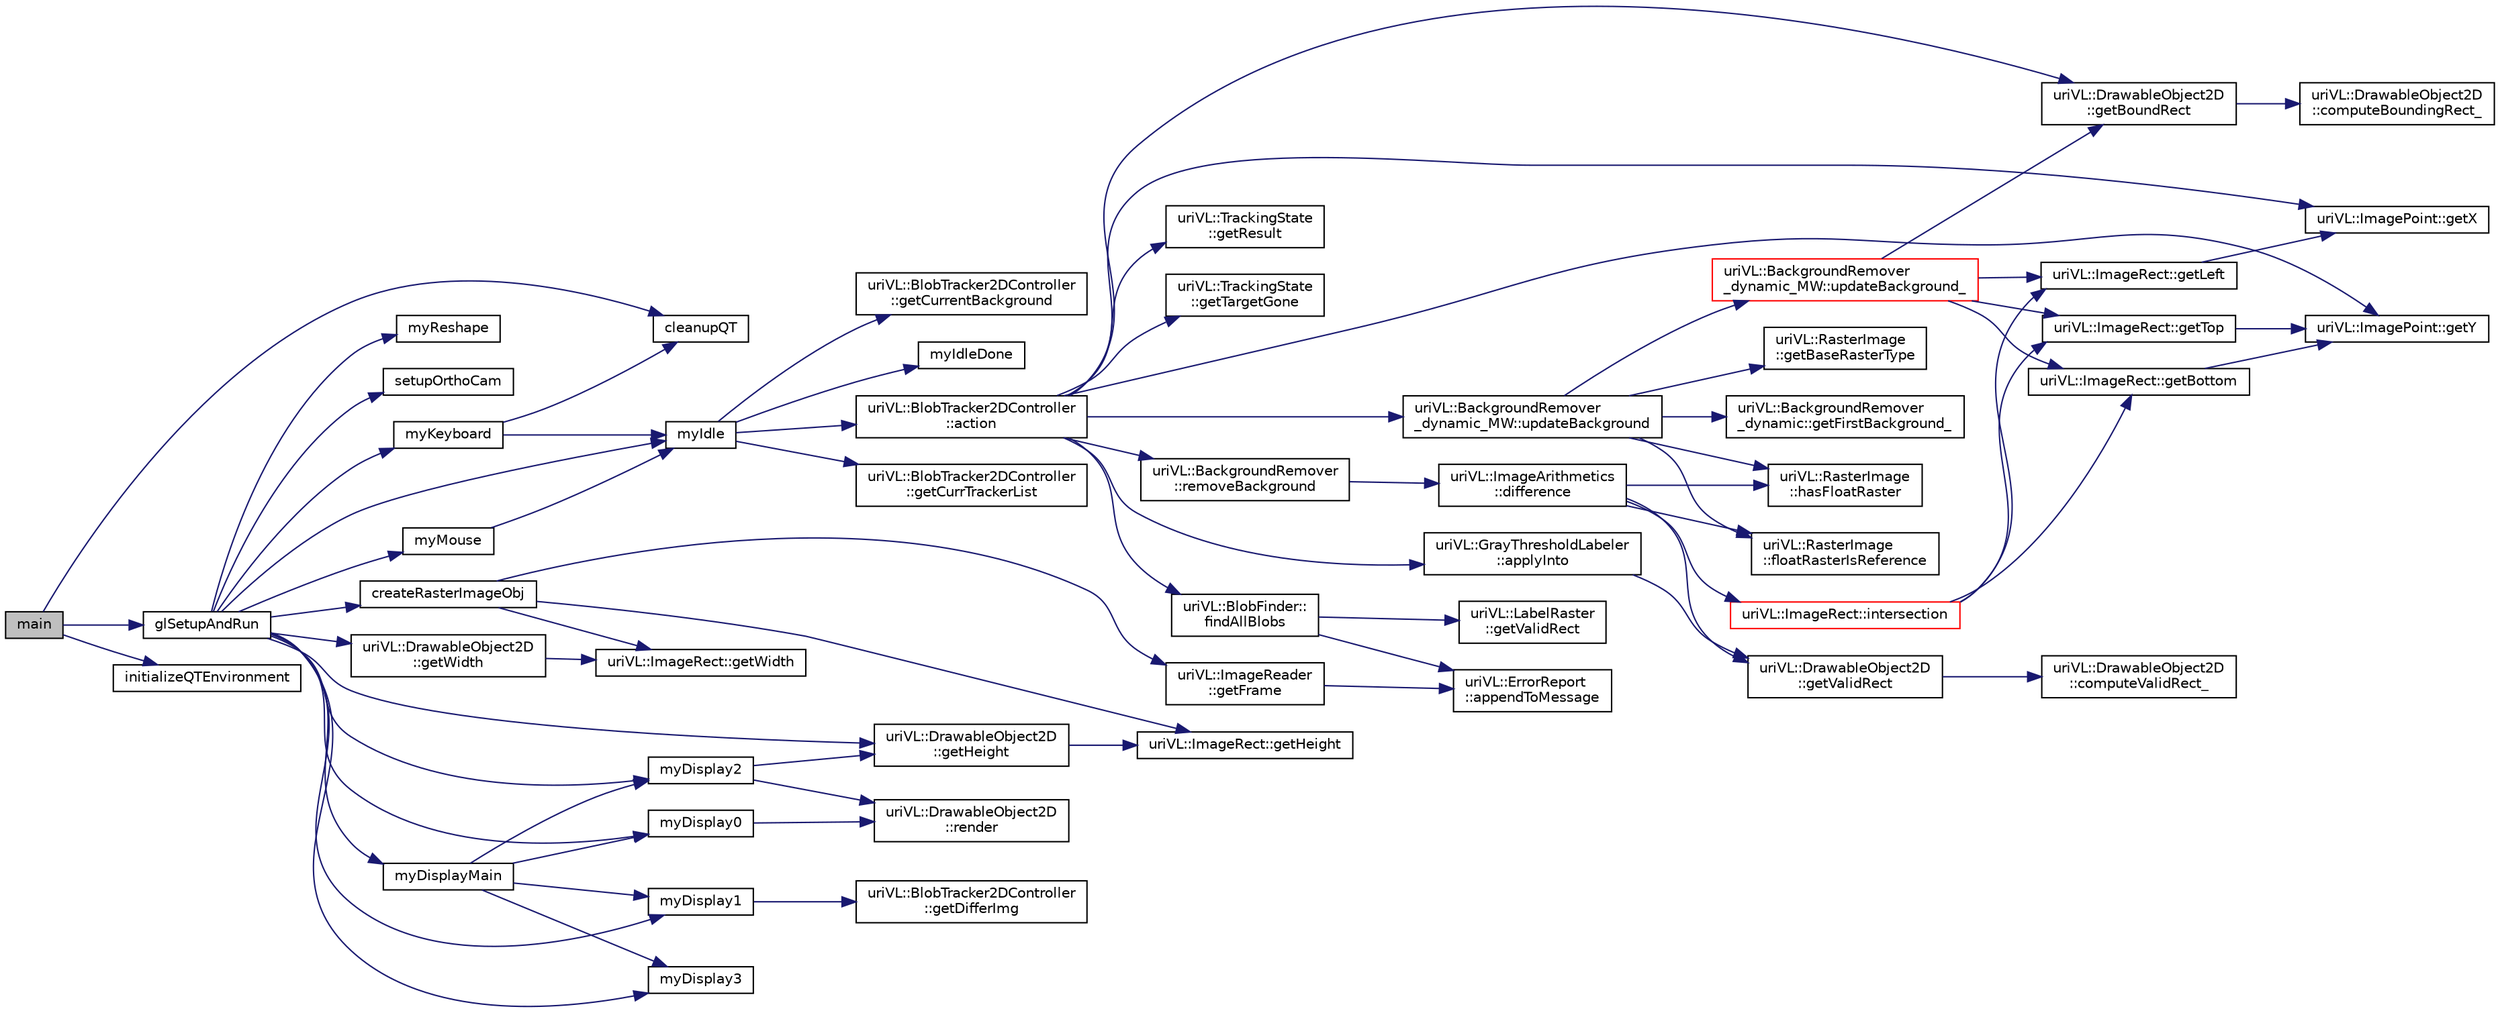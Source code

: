 digraph "main"
{
  edge [fontname="Helvetica",fontsize="10",labelfontname="Helvetica",labelfontsize="10"];
  node [fontname="Helvetica",fontsize="10",shape=record];
  rankdir="LR";
  Node1 [label="main",height=0.2,width=0.4,color="black", fillcolor="grey75", style="filled", fontcolor="black"];
  Node1 -> Node2 [color="midnightblue",fontsize="10",style="solid",fontname="Helvetica"];
  Node2 [label="cleanupQT",height=0.2,width=0.4,color="black", fillcolor="white", style="filled",URL="$Tracking2DDynamic__main_8cpp.html#aacd0165f2c23bad146febb560c1b2c9c"];
  Node1 -> Node3 [color="midnightblue",fontsize="10",style="solid",fontname="Helvetica"];
  Node3 [label="glSetupAndRun",height=0.2,width=0.4,color="black", fillcolor="white", style="filled",URL="$Tracking2DDynamic__main_8cpp.html#a90c375f0670dbde0c466ef8e5b8501b2"];
  Node3 -> Node4 [color="midnightblue",fontsize="10",style="solid",fontname="Helvetica"];
  Node4 [label="createRasterImageObj",height=0.2,width=0.4,color="black", fillcolor="white", style="filled",URL="$Tracking2DDynamic__main_8cpp.html#ac85cb0ad2757c794788cef3bea1b268e"];
  Node4 -> Node5 [color="midnightblue",fontsize="10",style="solid",fontname="Helvetica"];
  Node5 [label="uriVL::ImageReader\l::getFrame",height=0.2,width=0.4,color="black", fillcolor="white", style="filled",URL="$classuriVL_1_1ImageReader.html#a1b063b6fc4451a0c59547f387085c0e1",tooltip="Get an image frame from the preselected source. "];
  Node5 -> Node6 [color="midnightblue",fontsize="10",style="solid",fontname="Helvetica"];
  Node6 [label="uriVL::ErrorReport\l::appendToMessage",height=0.2,width=0.4,color="black", fillcolor="white", style="filled",URL="$classuriVL_1_1ErrorReport.html#a65100d12091947d1df26c38f48058569",tooltip="Appends a string to the error message. "];
  Node4 -> Node7 [color="midnightblue",fontsize="10",style="solid",fontname="Helvetica"];
  Node7 [label="uriVL::ImageRect::getHeight",height=0.2,width=0.4,color="black", fillcolor="white", style="filled",URL="$classuriVL_1_1ImageRect.html#aa757d85ab5d5230bc0ca53f5960e14f3",tooltip="Returns the height of the rectangle. "];
  Node4 -> Node8 [color="midnightblue",fontsize="10",style="solid",fontname="Helvetica"];
  Node8 [label="uriVL::ImageRect::getWidth",height=0.2,width=0.4,color="black", fillcolor="white", style="filled",URL="$classuriVL_1_1ImageRect.html#a1081dc6f638b33ebf30d0a43d51289ef",tooltip="Returns the width of the rectangle. "];
  Node3 -> Node9 [color="midnightblue",fontsize="10",style="solid",fontname="Helvetica"];
  Node9 [label="uriVL::DrawableObject2D\l::getHeight",height=0.2,width=0.4,color="black", fillcolor="white", style="filled",URL="$classuriVL_1_1DrawableObject2D.html#a0fa48af9667c5a4b53bd2a9bf0eea240",tooltip="Returns the number of rows for the image. "];
  Node9 -> Node7 [color="midnightblue",fontsize="10",style="solid",fontname="Helvetica"];
  Node3 -> Node10 [color="midnightblue",fontsize="10",style="solid",fontname="Helvetica"];
  Node10 [label="uriVL::DrawableObject2D\l::getWidth",height=0.2,width=0.4,color="black", fillcolor="white", style="filled",URL="$classuriVL_1_1DrawableObject2D.html#a01127dbd10a99cdbb7596e48539068c9",tooltip="Returns the number of columns for the image. "];
  Node10 -> Node8 [color="midnightblue",fontsize="10",style="solid",fontname="Helvetica"];
  Node3 -> Node11 [color="midnightblue",fontsize="10",style="solid",fontname="Helvetica"];
  Node11 [label="myDisplay0",height=0.2,width=0.4,color="black", fillcolor="white", style="filled",URL="$Tracking2DDynamic__main_8cpp.html#a203e370232115e0fd93fae4a255d9d7d"];
  Node11 -> Node12 [color="midnightblue",fontsize="10",style="solid",fontname="Helvetica"];
  Node12 [label="uriVL::DrawableObject2D\l::render",height=0.2,width=0.4,color="black", fillcolor="white", style="filled",URL="$classuriVL_1_1DrawableObject2D.html#ac8e503cfade891e7ac2a25467cb7d24a",tooltip="Renders the object at the default depth and (0, 0) location. "];
  Node3 -> Node13 [color="midnightblue",fontsize="10",style="solid",fontname="Helvetica"];
  Node13 [label="myDisplay1",height=0.2,width=0.4,color="black", fillcolor="white", style="filled",URL="$Tracking2DDynamic__main_8cpp.html#a7af0867a250b60f1375c843341bc40b6"];
  Node13 -> Node14 [color="midnightblue",fontsize="10",style="solid",fontname="Helvetica"];
  Node14 [label="uriVL::BlobTracker2DController\l::getDifferImg",height=0.2,width=0.4,color="black", fillcolor="white", style="filled",URL="$classuriVL_1_1BlobTracker2DController.html#a76909f9aac7c35ed01d4603b550bcb4d"];
  Node3 -> Node15 [color="midnightblue",fontsize="10",style="solid",fontname="Helvetica"];
  Node15 [label="myDisplay2",height=0.2,width=0.4,color="black", fillcolor="white", style="filled",URL="$Tracking2DDynamic__main_8cpp.html#a77634c375a18c94063bc5f225fdd2c6b"];
  Node15 -> Node9 [color="midnightblue",fontsize="10",style="solid",fontname="Helvetica"];
  Node15 -> Node12 [color="midnightblue",fontsize="10",style="solid",fontname="Helvetica"];
  Node3 -> Node16 [color="midnightblue",fontsize="10",style="solid",fontname="Helvetica"];
  Node16 [label="myDisplay3",height=0.2,width=0.4,color="black", fillcolor="white", style="filled",URL="$Tracking2DDynamic__main_8cpp.html#aefcbd7b72ee22e422927277f895f0d06"];
  Node3 -> Node17 [color="midnightblue",fontsize="10",style="solid",fontname="Helvetica"];
  Node17 [label="myDisplayMain",height=0.2,width=0.4,color="black", fillcolor="white", style="filled",URL="$Tracking2DDynamic__main_8cpp.html#af86ee6d7809b6842c4e285d141d718a7"];
  Node17 -> Node11 [color="midnightblue",fontsize="10",style="solid",fontname="Helvetica"];
  Node17 -> Node13 [color="midnightblue",fontsize="10",style="solid",fontname="Helvetica"];
  Node17 -> Node15 [color="midnightblue",fontsize="10",style="solid",fontname="Helvetica"];
  Node17 -> Node16 [color="midnightblue",fontsize="10",style="solid",fontname="Helvetica"];
  Node3 -> Node18 [color="midnightblue",fontsize="10",style="solid",fontname="Helvetica"];
  Node18 [label="myIdle",height=0.2,width=0.4,color="black", fillcolor="white", style="filled",URL="$Tracking2DDynamic__main_8cpp.html#a8b6b5874f18eb288af28f2ea8dc37afd"];
  Node18 -> Node19 [color="midnightblue",fontsize="10",style="solid",fontname="Helvetica"];
  Node19 [label="uriVL::BlobTracker2DController\l::action",height=0.2,width=0.4,color="black", fillcolor="white", style="filled",URL="$classuriVL_1_1BlobTracker2DController.html#a81e97f03587a4f08b7aa6a3102153eab",tooltip="Begin control loop find all blobs, (if some one new, send a tracker), update background using dynamic..."];
  Node19 -> Node20 [color="midnightblue",fontsize="10",style="solid",fontname="Helvetica"];
  Node20 [label="uriVL::BackgroundRemover\l::removeBackground",height=0.2,width=0.4,color="black", fillcolor="white", style="filled",URL="$classuriVL_1_1BackgroundRemover.html#abc98112b58d331c8d76f0e57ab96b965",tooltip="Computes the difference between this raster image and the one stored as background (using the default..."];
  Node20 -> Node21 [color="midnightblue",fontsize="10",style="solid",fontname="Helvetica"];
  Node21 [label="uriVL::ImageArithmetics\l::difference",height=0.2,width=0.4,color="black", fillcolor="white", style="filled",URL="$classuriVL_1_1ImageArithmetics.html#ac0e7860adc74aa3a1262f62790e9dbdb",tooltip="Computes the difference between two raster images. "];
  Node21 -> Node22 [color="midnightblue",fontsize="10",style="solid",fontname="Helvetica"];
  Node22 [label="uriVL::ImageRect::intersection",height=0.2,width=0.4,color="red", fillcolor="white", style="filled",URL="$classuriVL_1_1ImageRect.html#a4efe309aec03dcdb3e12ff86a906e6fb",tooltip="Returns the intersection of the two rectangles received as parameters. "];
  Node22 -> Node23 [color="midnightblue",fontsize="10",style="solid",fontname="Helvetica"];
  Node23 [label="uriVL::ImageRect::getLeft",height=0.2,width=0.4,color="black", fillcolor="white", style="filled",URL="$classuriVL_1_1ImageRect.html#a38bd531df6bd6c4892bca1a690feda13",tooltip="Returns the minimum x coordinate of the rectangle. "];
  Node23 -> Node24 [color="midnightblue",fontsize="10",style="solid",fontname="Helvetica"];
  Node24 [label="uriVL::ImagePoint::getX",height=0.2,width=0.4,color="black", fillcolor="white", style="filled",URL="$classuriVL_1_1ImagePoint.html#a4845eb34e164c8dffd9b366cf61f3f5b",tooltip="Returns the point&#39;s x coordinate. "];
  Node22 -> Node25 [color="midnightblue",fontsize="10",style="solid",fontname="Helvetica"];
  Node25 [label="uriVL::ImageRect::getTop",height=0.2,width=0.4,color="black", fillcolor="white", style="filled",URL="$classuriVL_1_1ImageRect.html#a2715b0a7b291354fd839a95ece0e0aba",tooltip="Returns the minimum y coordinate of the rectangle. "];
  Node25 -> Node26 [color="midnightblue",fontsize="10",style="solid",fontname="Helvetica"];
  Node26 [label="uriVL::ImagePoint::getY",height=0.2,width=0.4,color="black", fillcolor="white", style="filled",URL="$classuriVL_1_1ImagePoint.html#a4edda1ad5b1f3b39db3ac200dfddf016",tooltip="Returns the point&#39;s y coordinate. "];
  Node22 -> Node27 [color="midnightblue",fontsize="10",style="solid",fontname="Helvetica"];
  Node27 [label="uriVL::ImageRect::getBottom",height=0.2,width=0.4,color="black", fillcolor="white", style="filled",URL="$classuriVL_1_1ImageRect.html#acb34c902550ecb25f7fa6ffb620aea71",tooltip="Returns the maximum y coordinate of the rectangle. "];
  Node27 -> Node26 [color="midnightblue",fontsize="10",style="solid",fontname="Helvetica"];
  Node21 -> Node28 [color="midnightblue",fontsize="10",style="solid",fontname="Helvetica"];
  Node28 [label="uriVL::DrawableObject2D\l::getValidRect",height=0.2,width=0.4,color="black", fillcolor="white", style="filled",URL="$classuriVL_1_1DrawableObject2D.html#ad654c2c5da02b3b20298c3eef4153874",tooltip="Returns the object&#39;s valid data rectangle. "];
  Node28 -> Node29 [color="midnightblue",fontsize="10",style="solid",fontname="Helvetica"];
  Node29 [label="uriVL::DrawableObject2D\l::computeValidRect_",height=0.2,width=0.4,color="black", fillcolor="white", style="filled",URL="$classuriVL_1_1DrawableObject2D.html#a9eb135fd212d80a8fbc3caa7e242d9dd",tooltip="Calculates the object&#39;s valid box. "];
  Node21 -> Node30 [color="midnightblue",fontsize="10",style="solid",fontname="Helvetica"];
  Node30 [label="uriVL::RasterImage\l::hasFloatRaster",height=0.2,width=0.4,color="black", fillcolor="white", style="filled",URL="$classuriVL_1_1RasterImage.html#a406019c6e34b2e8c3d81a72769723d98",tooltip="Indicates whether or not the raster image stores a float raster (eg this would be true for a Raster_I..."];
  Node21 -> Node31 [color="midnightblue",fontsize="10",style="solid",fontname="Helvetica"];
  Node31 [label="uriVL::RasterImage\l::floatRasterIsReference",height=0.2,width=0.4,color="black", fillcolor="white", style="filled",URL="$classuriVL_1_1RasterImage.html#a1b4d9b5005f06201335b9060fe31625e",tooltip="Indicates whether or not the float raster (for a raster that does have a float raster, eg Raster_Image_gray_F stores the reference values for the raster image. "];
  Node19 -> Node32 [color="midnightblue",fontsize="10",style="solid",fontname="Helvetica"];
  Node32 [label="uriVL::GrayThresholdLabeler\l::applyInto",height=0.2,width=0.4,color="black", fillcolor="white", style="filled",URL="$classuriVL_1_1GrayThresholdLabeler.html#a8a07a2f9967f3552bf508280a251eb57",tooltip="Applies this operator to an image, returns the result as a LabelRaster. "];
  Node32 -> Node28 [color="midnightblue",fontsize="10",style="solid",fontname="Helvetica"];
  Node19 -> Node33 [color="midnightblue",fontsize="10",style="solid",fontname="Helvetica"];
  Node33 [label="uriVL::BlobFinder::\lfindAllBlobs",height=0.2,width=0.4,color="black", fillcolor="white", style="filled",URL="$classuriVL_1_1BlobFinder.html#a7404aa90e173beb8b83136ba46485db7",tooltip="Detect all the blobs in the input label raster from a list of target indices. "];
  Node33 -> Node34 [color="midnightblue",fontsize="10",style="solid",fontname="Helvetica"];
  Node34 [label="uriVL::LabelRaster\l::getValidRect",height=0.2,width=0.4,color="black", fillcolor="white", style="filled",URL="$classuriVL_1_1LabelRaster.html#af9c034eafd1e2c27e80a4143aa2f22d3",tooltip="Returns the label raster&#39;s valid data rectangle. "];
  Node33 -> Node6 [color="midnightblue",fontsize="10",style="solid",fontname="Helvetica"];
  Node19 -> Node24 [color="midnightblue",fontsize="10",style="solid",fontname="Helvetica"];
  Node19 -> Node26 [color="midnightblue",fontsize="10",style="solid",fontname="Helvetica"];
  Node19 -> Node35 [color="midnightblue",fontsize="10",style="solid",fontname="Helvetica"];
  Node35 [label="uriVL::BackgroundRemover\l_dynamic_MW::updateBackground",height=0.2,width=0.4,color="black", fillcolor="white", style="filled",URL="$classuriVL_1_1BackgroundRemover__dynamic__MW.html#afe37e960fc4cd27da43e98ad0bdf56c4",tooltip="Overloaded func Update background_. "];
  Node35 -> Node36 [color="midnightblue",fontsize="10",style="solid",fontname="Helvetica"];
  Node36 [label="uriVL::RasterImage\l::getBaseRasterType",height=0.2,width=0.4,color="black", fillcolor="white", style="filled",URL="$classuriVL_1_1RasterImage.html#a68815937f6a787e4541a33b108198baf",tooltip="Returns the image&#39;s base raster type. "];
  Node35 -> Node37 [color="midnightblue",fontsize="10",style="solid",fontname="Helvetica"];
  Node37 [label="uriVL::BackgroundRemover\l_dynamic::getFirstBackground_",height=0.2,width=0.4,color="black", fillcolor="white", style="filled",URL="$classuriVL_1_1BackgroundRemover__dynamic.html#a945cbfd6daaab3fe01482cd639553333",tooltip="Returns a pointer to the first background image. "];
  Node35 -> Node30 [color="midnightblue",fontsize="10",style="solid",fontname="Helvetica"];
  Node35 -> Node31 [color="midnightblue",fontsize="10",style="solid",fontname="Helvetica"];
  Node35 -> Node38 [color="midnightblue",fontsize="10",style="solid",fontname="Helvetica"];
  Node38 [label="uriVL::BackgroundRemover\l_dynamic_MW::updateBackground_",height=0.2,width=0.4,color="red", fillcolor="white", style="filled",URL="$classuriVL_1_1BackgroundRemover__dynamic__MW.html#a7fc40b83d3b0d688da8629745be09abe",tooltip="Overloaded func Update background_. "];
  Node38 -> Node39 [color="midnightblue",fontsize="10",style="solid",fontname="Helvetica"];
  Node39 [label="uriVL::DrawableObject2D\l::getBoundRect",height=0.2,width=0.4,color="black", fillcolor="white", style="filled",URL="$classuriVL_1_1DrawableObject2D.html#a1d910add62acd9ad51986f3502a721de",tooltip="Returns the object&#39;s bounding rectangle. "];
  Node39 -> Node40 [color="midnightblue",fontsize="10",style="solid",fontname="Helvetica"];
  Node40 [label="uriVL::DrawableObject2D\l::computeBoundingRect_",height=0.2,width=0.4,color="black", fillcolor="white", style="filled",URL="$classuriVL_1_1DrawableObject2D.html#a569f0abdc2b5f708543cee537b9809ff",tooltip="Calculates the object&#39;s bounding rect. "];
  Node38 -> Node25 [color="midnightblue",fontsize="10",style="solid",fontname="Helvetica"];
  Node38 -> Node27 [color="midnightblue",fontsize="10",style="solid",fontname="Helvetica"];
  Node38 -> Node23 [color="midnightblue",fontsize="10",style="solid",fontname="Helvetica"];
  Node19 -> Node41 [color="midnightblue",fontsize="10",style="solid",fontname="Helvetica"];
  Node41 [label="uriVL::TrackingState\l::getResult",height=0.2,width=0.4,color="black", fillcolor="white", style="filled",URL="$classuriVL_1_1TrackingState.html#aa986de53ff9f85abf44c692b0b06e48a",tooltip="get tracking result "];
  Node19 -> Node42 [color="midnightblue",fontsize="10",style="solid",fontname="Helvetica"];
  Node42 [label="uriVL::TrackingState\l::getTargetGone",height=0.2,width=0.4,color="black", fillcolor="white", style="filled",URL="$classuriVL_1_1TrackingState.html#ad70ca3d2a618daa8dd552009f4abb745",tooltip="get targetGone_ "];
  Node19 -> Node39 [color="midnightblue",fontsize="10",style="solid",fontname="Helvetica"];
  Node18 -> Node43 [color="midnightblue",fontsize="10",style="solid",fontname="Helvetica"];
  Node43 [label="uriVL::BlobTracker2DController\l::getCurrTrackerList",height=0.2,width=0.4,color="black", fillcolor="white", style="filled",URL="$classuriVL_1_1BlobTracker2DController.html#a9633c9814bf829b33348371b478e1deb",tooltip="Get current BlobTracker2DList. "];
  Node18 -> Node44 [color="midnightblue",fontsize="10",style="solid",fontname="Helvetica"];
  Node44 [label="uriVL::BlobTracker2DController\l::getCurrentBackground",height=0.2,width=0.4,color="black", fillcolor="white", style="filled",URL="$classuriVL_1_1BlobTracker2DController.html#a35cc1951bdd4b597ec52429b4a6de92b"];
  Node18 -> Node45 [color="midnightblue",fontsize="10",style="solid",fontname="Helvetica"];
  Node45 [label="myIdleDone",height=0.2,width=0.4,color="black", fillcolor="white", style="filled",URL="$Tracking2DDynamic__main_8cpp.html#aecb76b76a1aa99390ebe7615612927dd"];
  Node3 -> Node46 [color="midnightblue",fontsize="10",style="solid",fontname="Helvetica"];
  Node46 [label="myKeyboard",height=0.2,width=0.4,color="black", fillcolor="white", style="filled",URL="$Tracking2DDynamic__main_8cpp.html#a2380242ef771b5a0d59cce4a680dc9df"];
  Node46 -> Node2 [color="midnightblue",fontsize="10",style="solid",fontname="Helvetica"];
  Node46 -> Node18 [color="midnightblue",fontsize="10",style="solid",fontname="Helvetica"];
  Node3 -> Node47 [color="midnightblue",fontsize="10",style="solid",fontname="Helvetica"];
  Node47 [label="myMouse",height=0.2,width=0.4,color="black", fillcolor="white", style="filled",URL="$Tracking2DDynamic__main_8cpp.html#a9bc4be0bf730d5bb02788a3969a9cdfa"];
  Node47 -> Node18 [color="midnightblue",fontsize="10",style="solid",fontname="Helvetica"];
  Node3 -> Node48 [color="midnightblue",fontsize="10",style="solid",fontname="Helvetica"];
  Node48 [label="myReshape",height=0.2,width=0.4,color="black", fillcolor="white", style="filled",URL="$Tracking2DDynamic__main_8cpp.html#ae659bda7aa3ae9f52f7fed05f3c900fb"];
  Node3 -> Node49 [color="midnightblue",fontsize="10",style="solid",fontname="Helvetica"];
  Node49 [label="setupOrthoCam",height=0.2,width=0.4,color="black", fillcolor="white", style="filled",URL="$Tracking2DDynamic__main_8cpp.html#a63754419aeda022dcd6db14eaddd530f"];
  Node1 -> Node50 [color="midnightblue",fontsize="10",style="solid",fontname="Helvetica"];
  Node50 [label="initializeQTEnvironment",height=0.2,width=0.4,color="black", fillcolor="white", style="filled",URL="$Tracking2DDynamic__main_8cpp.html#a0672b041b5eec1b80073dbb043e6b625"];
}
